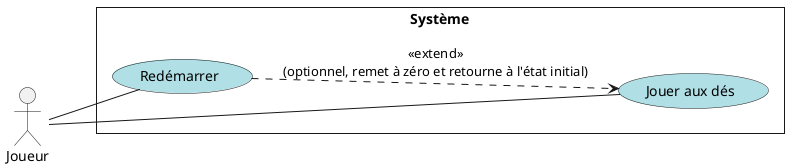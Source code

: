 @startuml Diagramme de cas d'utilisation
left to right direction
skinparam style strictuml
skinparam packageStyle rect
skinparam backgroundcolor transparent
skinparam defaultfontname Verdana

actor Joueur as J

rectangle "Système" {
  (Jouer aux dés) as JP #powderblue
  (Redémarrer) as R #powderblue
}

J -- JP
J -- R

R ..> JP : <<extend>>\n(optionnel, remet à zéro et retourne à l'état initial)

@enduml
